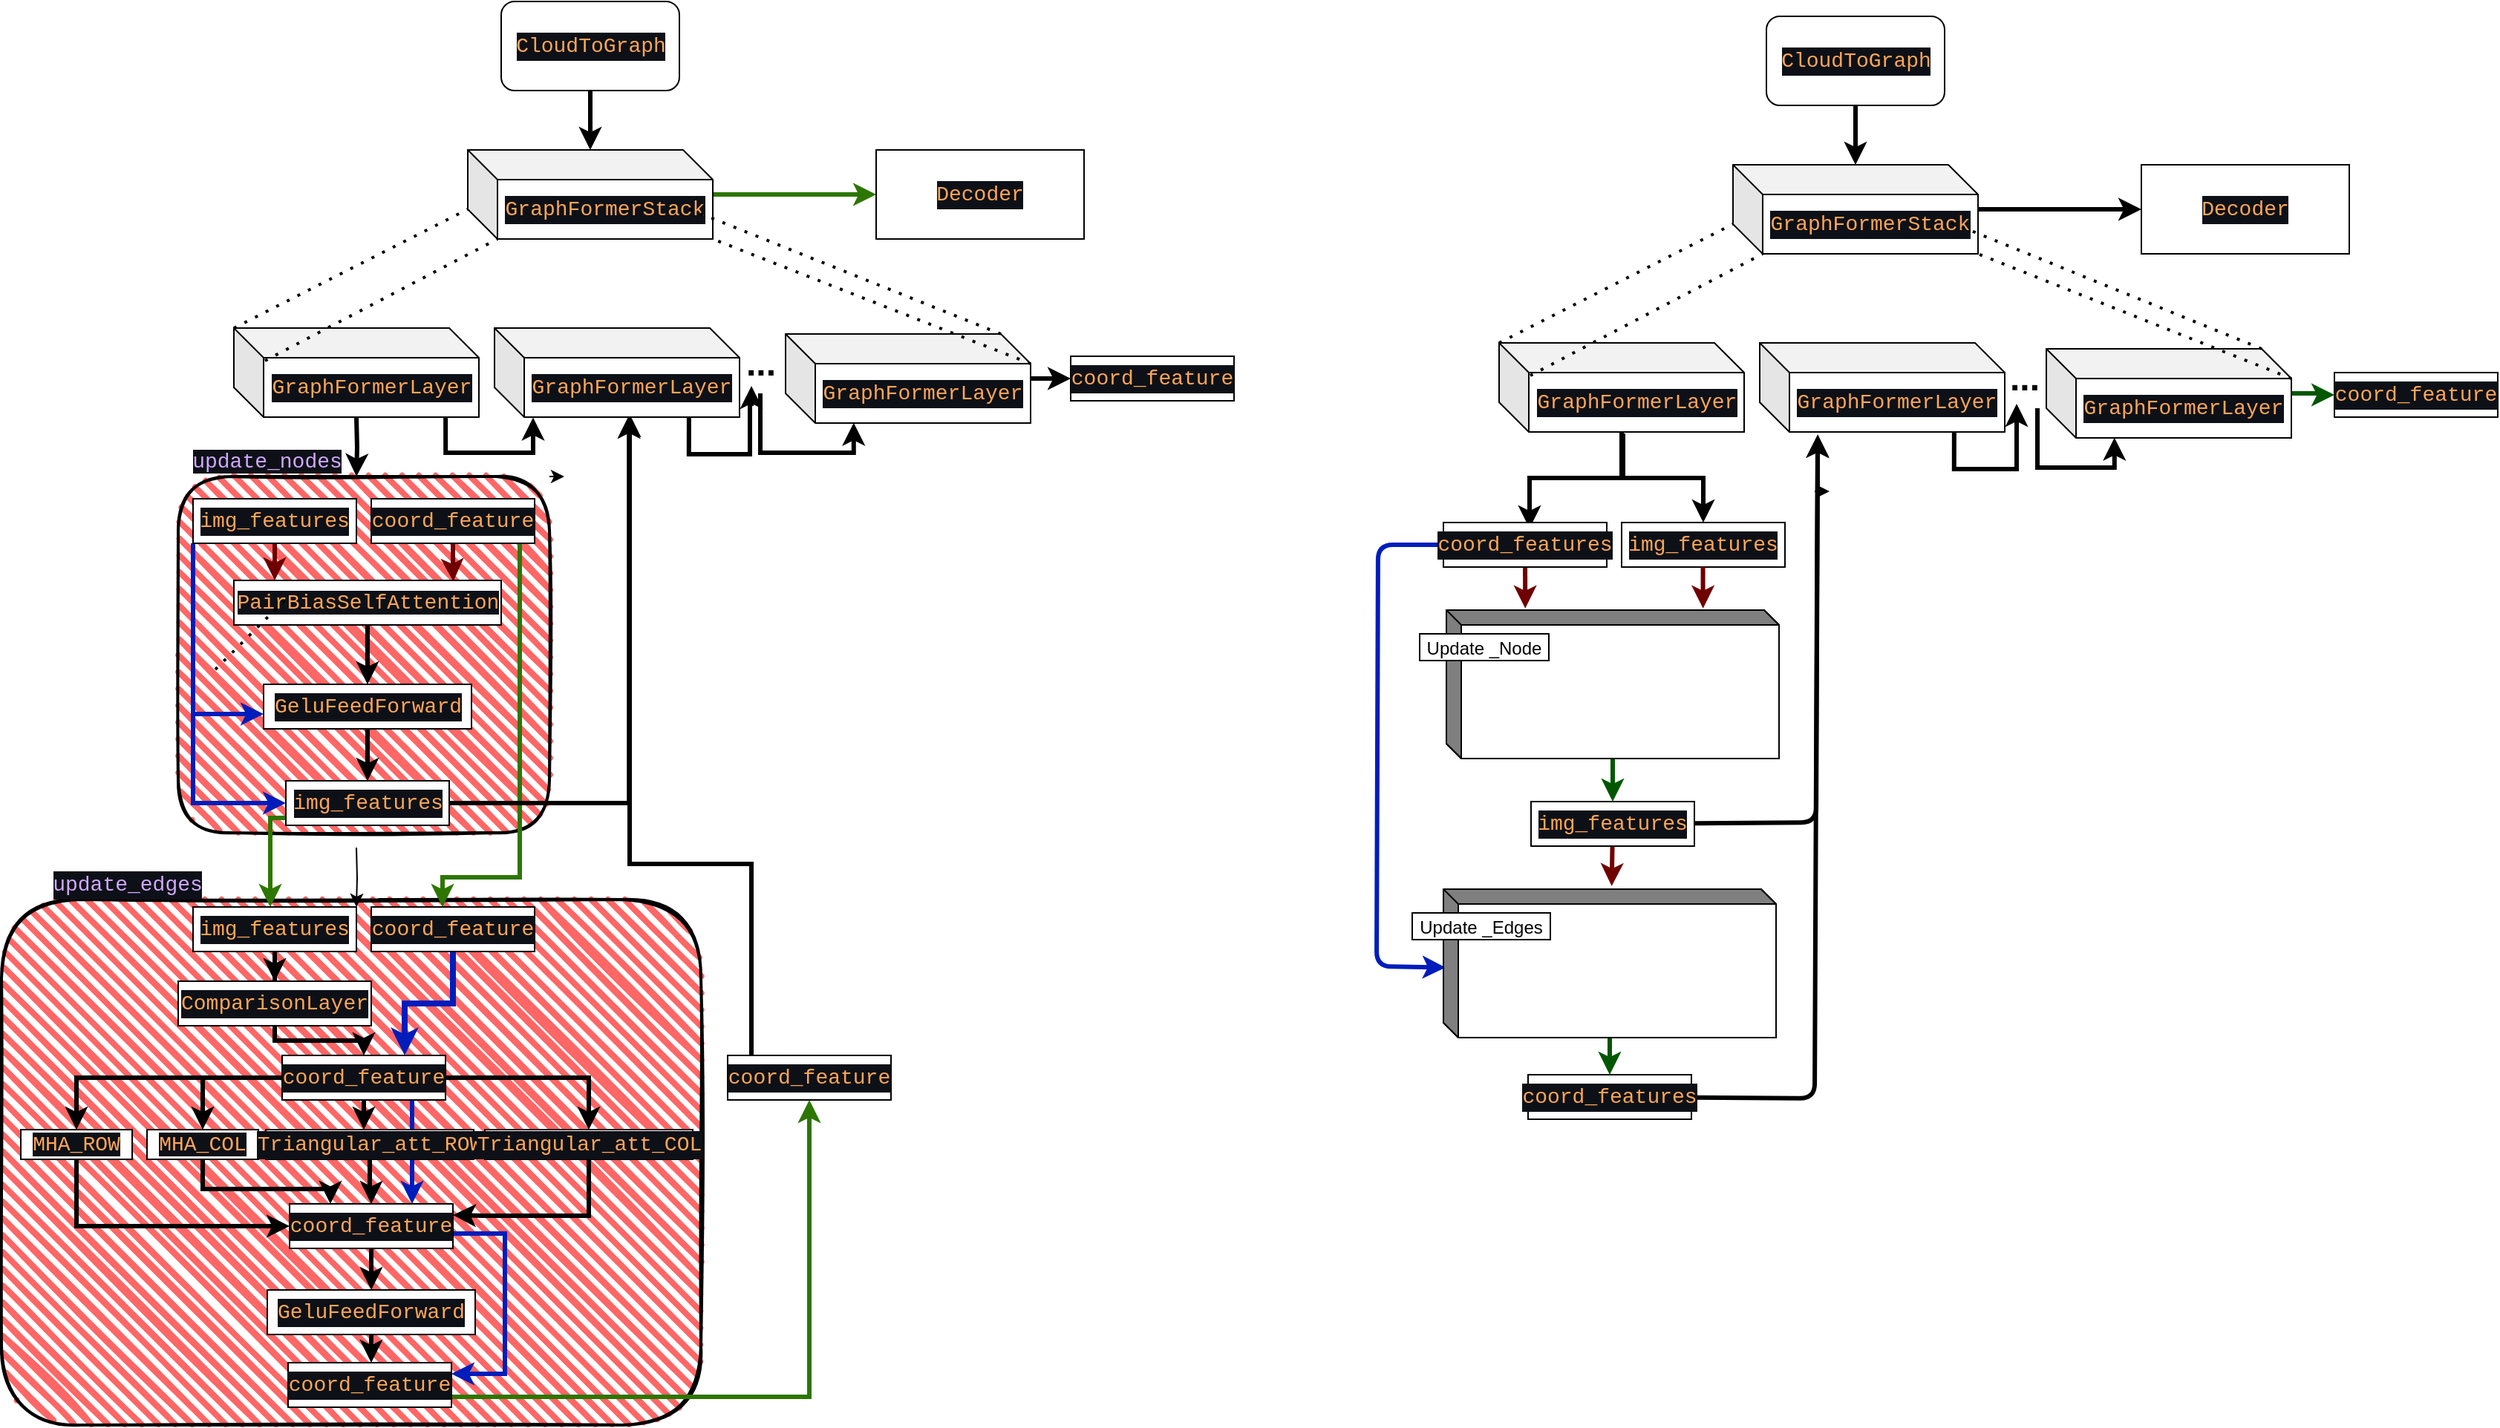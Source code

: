 <mxfile>
    <diagram id="juUsAsUJFjaYeXpi62h6" name="Page-1">
        <mxGraphModel dx="1123" dy="828" grid="0" gridSize="1" guides="1" tooltips="1" connect="1" arrows="1" fold="1" page="1" pageScale="1" pageWidth="850" pageHeight="1400" background="#ffffff" math="0" shadow="0">
            <root>
                <mxCell id="0"/>
                <mxCell id="1" parent="0"/>
                <mxCell id="124" value="" style="rounded=1;whiteSpace=wrap;html=1;strokeWidth=2;fillWeight=4;hachureGap=8;hachureAngle=45;sketch=1;fillColor=#FF6666;" parent="1" vertex="1">
                    <mxGeometry x="11" y="625" width="471" height="354" as="geometry"/>
                </mxCell>
                <mxCell id="110" value="" style="rounded=1;whiteSpace=wrap;html=1;strokeWidth=2;fillWeight=4;hachureGap=8;hachureAngle=45;sketch=1;fillColor=#FF6666;" parent="1" vertex="1">
                    <mxGeometry x="130" y="340" width="250" height="240" as="geometry"/>
                </mxCell>
                <mxCell id="6" style="edgeStyle=orthogonalEdgeStyle;rounded=0;orthogonalLoop=1;jettySize=auto;html=1;strokeWidth=3;strokeColor=#000000;" parent="1" source="2" target="5" edge="1">
                    <mxGeometry relative="1" as="geometry"/>
                </mxCell>
                <mxCell id="2" value="&lt;div style=&quot;color: rgb(201 , 209 , 217) ; background-color: rgb(13 , 17 , 23) ; font-family: &amp;#34;consolas&amp;#34; , &amp;#34;courier new&amp;#34; , monospace ; font-size: 14px ; line-height: 19px&quot;&gt;&lt;span style=&quot;color: #ffa657&quot;&gt;CloudToGraph&lt;/span&gt;&lt;/div&gt;" style="rounded=1;whiteSpace=wrap;html=1;" parent="1" vertex="1">
                    <mxGeometry x="347.5" y="20" width="120" height="60" as="geometry"/>
                </mxCell>
                <mxCell id="108" style="edgeStyle=orthogonalEdgeStyle;rounded=0;orthogonalLoop=1;jettySize=auto;html=1;entryX=0;entryY=0.5;entryDx=0;entryDy=0;strokeColor=#2D7600;strokeWidth=3;fillColor=#60a917;" parent="1" source="5" target="106" edge="1">
                    <mxGeometry relative="1" as="geometry"/>
                </mxCell>
                <mxCell id="5" value="&lt;div style=&quot;color: rgb(201 , 209 , 217) ; background-color: rgb(13 , 17 , 23) ; font-family: &amp;#34;consolas&amp;#34; , &amp;#34;courier new&amp;#34; , monospace ; font-size: 14px ; line-height: 19px&quot;&gt;&lt;span style=&quot;color: #ffa657&quot;&gt;GraphFormerStack&lt;/span&gt;&lt;/div&gt;" style="shape=cube;whiteSpace=wrap;html=1;boundedLbl=1;backgroundOutline=1;darkOpacity=0.05;darkOpacity2=0.1;" parent="1" vertex="1">
                    <mxGeometry x="325" y="120" width="165" height="60" as="geometry"/>
                </mxCell>
                <mxCell id="22" style="edgeStyle=orthogonalEdgeStyle;rounded=0;orthogonalLoop=1;jettySize=auto;html=1;strokeWidth=3;strokeColor=#000000;" parent="1" edge="1">
                    <mxGeometry relative="1" as="geometry">
                        <mxPoint x="250" y="300" as="sourcePoint"/>
                        <mxPoint x="250" y="340" as="targetPoint"/>
                    </mxGeometry>
                </mxCell>
                <mxCell id="132" style="edgeStyle=orthogonalEdgeStyle;rounded=0;orthogonalLoop=1;jettySize=auto;html=1;strokeColor=#000000;strokeWidth=3;entryX=0.125;entryY=1.005;entryDx=0;entryDy=0;entryPerimeter=0;" parent="1" edge="1">
                    <mxGeometry relative="1" as="geometry">
                        <mxPoint x="310.059" y="300" as="sourcePoint"/>
                        <mxPoint x="369.0" y="300.3" as="targetPoint"/>
                        <Array as="points">
                            <mxPoint x="310" y="324"/>
                            <mxPoint x="369" y="324"/>
                        </Array>
                    </mxGeometry>
                </mxCell>
                <mxCell id="133" style="edgeStyle=orthogonalEdgeStyle;rounded=0;orthogonalLoop=1;jettySize=auto;html=1;strokeColor=#000000;strokeWidth=3;" parent="1" edge="1">
                    <mxGeometry relative="1" as="geometry">
                        <mxPoint x="473.941" y="300" as="sourcePoint"/>
                        <mxPoint x="516" y="279" as="targetPoint"/>
                        <Array as="points">
                            <mxPoint x="474" y="325"/>
                            <mxPoint x="515" y="325"/>
                            <mxPoint x="515" y="291"/>
                            <mxPoint x="516" y="291"/>
                        </Array>
                    </mxGeometry>
                </mxCell>
                <mxCell id="39" style="edgeStyle=orthogonalEdgeStyle;rounded=0;orthogonalLoop=1;jettySize=auto;html=1;entryX=0.5;entryY=0;entryDx=0;entryDy=0;" parent="1" edge="1">
                    <mxGeometry relative="1" as="geometry">
                        <mxPoint x="250" y="590" as="sourcePoint"/>
                        <mxPoint x="250" y="630" as="targetPoint"/>
                    </mxGeometry>
                </mxCell>
                <mxCell id="47" style="edgeStyle=orthogonalEdgeStyle;rounded=0;orthogonalLoop=1;jettySize=auto;html=1;exitX=1;exitY=0;exitDx=0;exitDy=0;" parent="1" edge="1">
                    <mxGeometry relative="1" as="geometry">
                        <mxPoint x="390" y="340" as="targetPoint"/>
                        <mxPoint x="380" y="340" as="sourcePoint"/>
                    </mxGeometry>
                </mxCell>
                <mxCell id="43" style="edgeStyle=orthogonalEdgeStyle;rounded=0;orthogonalLoop=1;jettySize=auto;html=1;fillColor=#60a917;strokeColor=#2D7600;strokeWidth=3;" parent="1" source="24" edge="1">
                    <mxGeometry relative="1" as="geometry">
                        <mxPoint x="308" y="630" as="targetPoint"/>
                        <Array as="points">
                            <mxPoint x="360" y="610"/>
                            <mxPoint x="308" y="610"/>
                        </Array>
                    </mxGeometry>
                </mxCell>
                <mxCell id="111" style="edgeStyle=orthogonalEdgeStyle;rounded=0;orthogonalLoop=1;jettySize=auto;html=1;strokeWidth=3;entryX=0.821;entryY=0.022;entryDx=0;entryDy=0;entryPerimeter=0;fillColor=#a20025;strokeColor=#6F0000;" parent="1" source="24" target="26" edge="1">
                    <mxGeometry relative="1" as="geometry">
                        <mxPoint x="317" y="400" as="targetPoint"/>
                        <Array as="points">
                            <mxPoint x="315" y="405"/>
                            <mxPoint x="315" y="405"/>
                        </Array>
                    </mxGeometry>
                </mxCell>
                <mxCell id="24" value="&lt;div style=&quot;color: rgb(201 , 209 , 217) ; background-color: rgb(13 , 17 , 23) ; font-family: &amp;#34;consolas&amp;#34; , &amp;#34;courier new&amp;#34; , monospace ; font-size: 14px ; line-height: 19px&quot;&gt;&lt;span style=&quot;color: #ffa657&quot;&gt;coord_feature&lt;/span&gt;&lt;/div&gt;" style="rounded=0;whiteSpace=wrap;html=1;" parent="1" vertex="1">
                    <mxGeometry x="260" y="355" width="110" height="30" as="geometry"/>
                </mxCell>
                <mxCell id="32" style="edgeStyle=orthogonalEdgeStyle;rounded=0;orthogonalLoop=1;jettySize=auto;html=1;entryX=0.5;entryY=0;entryDx=0;entryDy=0;strokeWidth=3;fillColor=#a20025;strokeColor=#000000;" parent="1" source="26" target="27" edge="1">
                    <mxGeometry relative="1" as="geometry"/>
                </mxCell>
                <mxCell id="26" value="&lt;br&gt;&lt;span style=&quot;color: rgb(255 , 166 , 87) ; background-color: rgb(13 , 17 , 23) ; font-family: &amp;#34;consolas&amp;#34; , &amp;#34;courier new&amp;#34; , monospace ; font-size: 14px&quot;&gt;PairBiasSelfAttention&lt;/span&gt;&lt;br&gt;&lt;br&gt;" style="rounded=0;whiteSpace=wrap;html=1;" parent="1" vertex="1">
                    <mxGeometry x="167.5" y="410" width="180" height="30" as="geometry"/>
                </mxCell>
                <mxCell id="35" style="edgeStyle=orthogonalEdgeStyle;rounded=0;orthogonalLoop=1;jettySize=auto;html=1;entryX=0.5;entryY=0;entryDx=0;entryDy=0;fillColor=#a20025;strokeWidth=3;strokeColor=#000000;" parent="1" source="27" target="34" edge="1">
                    <mxGeometry relative="1" as="geometry"/>
                </mxCell>
                <mxCell id="27" value="&#10;&#10;&lt;div style=&quot;color: rgb(201, 209, 217); background-color: rgb(13, 17, 23); font-family: consolas, &amp;quot;courier new&amp;quot;, monospace; font-weight: normal; font-size: 14px; line-height: 19px;&quot;&gt;&lt;div&gt;&lt;span style=&quot;color: #ffa657&quot;&gt;GeluFeedForward&lt;/span&gt;&lt;/div&gt;&lt;/div&gt;&#10;&#10;" style="rounded=0;whiteSpace=wrap;html=1;" parent="1" vertex="1">
                    <mxGeometry x="187.5" y="480" width="140" height="30" as="geometry"/>
                </mxCell>
                <mxCell id="30" style="edgeStyle=orthogonalEdgeStyle;rounded=0;orthogonalLoop=1;jettySize=auto;html=1;strokeWidth=3;fillColor=#a20025;strokeColor=#6F0000;" parent="1" source="28" edge="1">
                    <mxGeometry relative="1" as="geometry">
                        <mxPoint x="195" y="410" as="targetPoint"/>
                        <Array as="points">
                            <mxPoint x="195" y="410"/>
                        </Array>
                    </mxGeometry>
                </mxCell>
                <mxCell id="33" style="edgeStyle=orthogonalEdgeStyle;rounded=0;orthogonalLoop=1;jettySize=auto;html=1;strokeWidth=3;fillColor=#0050ef;strokeColor=#001DBC;" parent="1" source="28" target="27" edge="1">
                    <mxGeometry relative="1" as="geometry">
                        <mxPoint x="160" y="490" as="targetPoint"/>
                        <Array as="points">
                            <mxPoint x="140" y="370"/>
                            <mxPoint x="140" y="500"/>
                        </Array>
                    </mxGeometry>
                </mxCell>
                <mxCell id="36" style="edgeStyle=orthogonalEdgeStyle;rounded=0;orthogonalLoop=1;jettySize=auto;html=1;entryX=0;entryY=0.5;entryDx=0;entryDy=0;fillColor=#0050ef;strokeColor=#001DBC;strokeWidth=3;" parent="1" source="28" target="34" edge="1">
                    <mxGeometry relative="1" as="geometry">
                        <Array as="points">
                            <mxPoint x="140" y="370"/>
                            <mxPoint x="140" y="560"/>
                        </Array>
                    </mxGeometry>
                </mxCell>
                <mxCell id="28" value="&lt;div style=&quot;color: rgb(201 , 209 , 217) ; background-color: rgb(13 , 17 , 23) ; font-family: &amp;#34;consolas&amp;#34; , &amp;#34;courier new&amp;#34; , monospace ; font-size: 14px ; line-height: 19px&quot;&gt;&lt;span style=&quot;color: #ffa657&quot;&gt;img_features&lt;/span&gt;&lt;/div&gt;" style="rounded=0;whiteSpace=wrap;html=1;" parent="1" vertex="1">
                    <mxGeometry x="140" y="355" width="110" height="30" as="geometry"/>
                </mxCell>
                <mxCell id="46" style="edgeStyle=orthogonalEdgeStyle;rounded=0;orthogonalLoop=1;jettySize=auto;html=1;fillColor=#60a917;strokeColor=#2D7600;strokeWidth=3;" parent="1" source="34" edge="1">
                    <mxGeometry relative="1" as="geometry">
                        <mxPoint x="192" y="630" as="targetPoint"/>
                        <Array as="points">
                            <mxPoint x="192" y="570"/>
                        </Array>
                    </mxGeometry>
                </mxCell>
                <mxCell id="103" style="edgeStyle=orthogonalEdgeStyle;rounded=0;orthogonalLoop=1;jettySize=auto;html=1;fillColor=#008a00;strokeWidth=3;strokeColor=#000000;entryX=0.549;entryY=0.983;entryDx=0;entryDy=0;entryPerimeter=0;" parent="1" source="34" target="147" edge="1">
                    <mxGeometry relative="1" as="geometry">
                        <mxPoint x="433" y="294" as="targetPoint"/>
                    </mxGeometry>
                </mxCell>
                <mxCell id="34" value="&lt;div style=&quot;color: rgb(201 , 209 , 217) ; background-color: rgb(13 , 17 , 23) ; font-family: &amp;#34;consolas&amp;#34; , &amp;#34;courier new&amp;#34; , monospace ; font-size: 14px ; line-height: 19px&quot;&gt;&lt;span style=&quot;color: rgb(255 , 166 , 87)&quot;&gt;img_features&lt;/span&gt;&lt;br&gt;&lt;/div&gt;" style="rounded=0;whiteSpace=wrap;html=1;" parent="1" vertex="1">
                    <mxGeometry x="202.5" y="545" width="110" height="30" as="geometry"/>
                </mxCell>
                <mxCell id="44" value="&#10;&#10;&lt;span style=&quot;color: rgb(210, 168, 255); font-family: consolas, &amp;quot;courier new&amp;quot;, monospace; font-size: 14px; font-style: normal; font-weight: 400; letter-spacing: normal; text-align: center; text-indent: 0px; text-transform: none; word-spacing: 0px; background-color: rgb(13, 17, 23); display: inline; float: none;&quot;&gt;update_nodes&lt;/span&gt;&#10;&#10;" style="text;html=1;strokeColor=none;fillColor=none;align=center;verticalAlign=middle;whiteSpace=wrap;rounded=0;" parent="1" vertex="1">
                    <mxGeometry x="170" y="320" width="40" height="20" as="geometry"/>
                </mxCell>
                <mxCell id="45" value="&#10;&#10;&lt;br style=&quot;color: rgb(240, 240, 240); font-family: helvetica; font-size: 12px; font-style: normal; font-weight: 400; letter-spacing: normal; text-align: center; text-indent: 0px; text-transform: none; word-spacing: 0px; background-color: rgb(42, 42, 42);&quot;&gt;&lt;br style=&quot;color: rgb(240, 240, 240); font-family: helvetica; font-size: 12px; font-style: normal; font-weight: 400; letter-spacing: normal; text-align: center; text-indent: 0px; text-transform: none; word-spacing: 0px; background-color: rgb(42, 42, 42);&quot;&gt;&lt;div style=&quot;font-style: normal; font-weight: normal; letter-spacing: normal; text-align: center; text-indent: 0px; text-transform: none; word-spacing: 0px; color: rgb(201, 209, 217); background-color: rgb(13, 17, 23); font-family: consolas, &amp;quot;courier new&amp;quot;, monospace; font-size: 14px; line-height: 19px;&quot;&gt;&lt;div&gt;&lt;span style=&quot;color: rgb(210 , 168 , 255)&quot;&gt;update_edges&lt;/span&gt;&lt;/div&gt;&lt;/div&gt;&lt;br style=&quot;color: rgb(240, 240, 240); font-family: helvetica; font-size: 12px; font-style: normal; font-weight: 400; letter-spacing: normal; text-align: center; text-indent: 0px; text-transform: none; word-spacing: 0px; background-color: rgb(42, 42, 42);&quot;&gt;&#10;&#10;" style="text;html=1;strokeColor=none;fillColor=none;align=center;verticalAlign=middle;whiteSpace=wrap;rounded=0;" parent="1" vertex="1">
                    <mxGeometry x="76" y="593" width="40" height="30" as="geometry"/>
                </mxCell>
                <mxCell id="53" style="edgeStyle=orthogonalEdgeStyle;rounded=0;orthogonalLoop=1;jettySize=auto;html=1;entryX=0.75;entryY=0;entryDx=0;entryDy=0;fillColor=#0050ef;strokeColor=#001DBC;strokeWidth=4;" parent="1" source="48" target="52" edge="1">
                    <mxGeometry relative="1" as="geometry"/>
                </mxCell>
                <mxCell id="48" value="&lt;div style=&quot;color: rgb(201 , 209 , 217) ; background-color: rgb(13 , 17 , 23) ; font-family: &amp;#34;consolas&amp;#34; , &amp;#34;courier new&amp;#34; , monospace ; font-size: 14px ; line-height: 19px&quot;&gt;&lt;span style=&quot;color: #ffa657&quot;&gt;coord_feature&lt;/span&gt;&lt;/div&gt;" style="rounded=0;whiteSpace=wrap;html=1;" parent="1" vertex="1">
                    <mxGeometry x="260" y="630" width="110" height="30" as="geometry"/>
                </mxCell>
                <mxCell id="51" style="edgeStyle=orthogonalEdgeStyle;rounded=0;orthogonalLoop=1;jettySize=auto;html=1;fillColor=#a20025;strokeWidth=3;strokeColor=#000000;" parent="1" source="49" target="50" edge="1">
                    <mxGeometry relative="1" as="geometry"/>
                </mxCell>
                <mxCell id="49" value="&lt;div style=&quot;color: rgb(201 , 209 , 217) ; background-color: rgb(13 , 17 , 23) ; font-family: &amp;#34;consolas&amp;#34; , &amp;#34;courier new&amp;#34; , monospace ; font-size: 14px ; line-height: 19px&quot;&gt;&lt;span style=&quot;color: #ffa657&quot;&gt;img_features&lt;/span&gt;&lt;/div&gt;" style="rounded=0;whiteSpace=wrap;html=1;" parent="1" vertex="1">
                    <mxGeometry x="140" y="630" width="110" height="30" as="geometry"/>
                </mxCell>
                <mxCell id="72" style="edgeStyle=orthogonalEdgeStyle;rounded=0;orthogonalLoop=1;jettySize=auto;html=1;fillColor=#a20025;strokeWidth=3;strokeColor=#000000;" parent="1" source="50" target="52" edge="1">
                    <mxGeometry relative="1" as="geometry">
                        <Array as="points">
                            <mxPoint x="195" y="720"/>
                            <mxPoint x="255" y="720"/>
                        </Array>
                    </mxGeometry>
                </mxCell>
                <mxCell id="50" value="&#10;&#10;&lt;div style=&quot;color: rgb(201, 209, 217); background-color: rgb(13, 17, 23); font-family: consolas, &amp;quot;courier new&amp;quot;, monospace; font-weight: normal; font-size: 14px; line-height: 19px;&quot;&gt;&lt;div&gt;&lt;span style=&quot;color: #ffa657&quot;&gt;ComparisonLayer&lt;/span&gt;&lt;/div&gt;&lt;/div&gt;&#10;&#10;" style="rounded=0;whiteSpace=wrap;html=1;" parent="1" vertex="1">
                    <mxGeometry x="130" y="680" width="130" height="30" as="geometry"/>
                </mxCell>
                <mxCell id="66" style="edgeStyle=orthogonalEdgeStyle;rounded=0;orthogonalLoop=1;jettySize=auto;html=1;fillColor=#a20025;strokeWidth=3;strokeColor=#000000;" parent="1" source="52" target="61" edge="1">
                    <mxGeometry relative="1" as="geometry">
                        <Array as="points">
                            <mxPoint x="310" y="780"/>
                            <mxPoint x="310" y="780"/>
                        </Array>
                    </mxGeometry>
                </mxCell>
                <mxCell id="68" style="edgeStyle=orthogonalEdgeStyle;rounded=0;orthogonalLoop=1;jettySize=auto;html=1;fillColor=#a20025;strokeWidth=3;strokeColor=#000000;" parent="1" source="52" target="55" edge="1">
                    <mxGeometry relative="1" as="geometry"/>
                </mxCell>
                <mxCell id="70" style="edgeStyle=orthogonalEdgeStyle;rounded=0;orthogonalLoop=1;jettySize=auto;html=1;fillColor=#a20025;strokeWidth=3;strokeColor=#000000;" parent="1" source="52" target="63" edge="1">
                    <mxGeometry relative="1" as="geometry"/>
                </mxCell>
                <mxCell id="79" style="edgeStyle=orthogonalEdgeStyle;rounded=0;orthogonalLoop=1;jettySize=auto;html=1;entryX=0.75;entryY=0;entryDx=0;entryDy=0;fillColor=#0050ef;strokeColor=#001DBC;strokeWidth=3;" parent="1" source="52" target="73" edge="1">
                    <mxGeometry relative="1" as="geometry">
                        <Array as="points">
                            <mxPoint x="288" y="795"/>
                        </Array>
                    </mxGeometry>
                </mxCell>
                <mxCell id="127" style="edgeStyle=orthogonalEdgeStyle;rounded=0;orthogonalLoop=1;jettySize=auto;html=1;entryX=0.5;entryY=0;entryDx=0;entryDy=0;strokeColor=#000000;strokeWidth=3;" parent="1" source="52" target="56" edge="1">
                    <mxGeometry relative="1" as="geometry"/>
                </mxCell>
                <mxCell id="52" value="&lt;div style=&quot;color: rgb(201 , 209 , 217) ; background-color: rgb(13 , 17 , 23) ; font-family: &amp;#34;consolas&amp;#34; , &amp;#34;courier new&amp;#34; , monospace ; font-size: 14px ; line-height: 19px&quot;&gt;&lt;span style=&quot;color: #ffa657&quot;&gt;coord_feature&lt;/span&gt;&lt;/div&gt;" style="rounded=0;whiteSpace=wrap;html=1;" parent="1" vertex="1">
                    <mxGeometry x="200" y="730" width="110" height="30" as="geometry"/>
                </mxCell>
                <mxCell id="75" style="edgeStyle=orthogonalEdgeStyle;rounded=0;orthogonalLoop=1;jettySize=auto;html=1;entryX=0;entryY=0.5;entryDx=0;entryDy=0;fillColor=#a20025;strokeWidth=3;strokeColor=#000000;" parent="1" source="55" target="73" edge="1">
                    <mxGeometry relative="1" as="geometry">
                        <Array as="points">
                            <mxPoint x="62" y="845"/>
                        </Array>
                    </mxGeometry>
                </mxCell>
                <mxCell id="55" value="&lt;span style=&quot;color: rgb(255 , 166 , 87) ; background-color: rgb(13 , 17 , 23) ; font-family: &amp;#34;consolas&amp;#34; , &amp;#34;courier new&amp;#34; , monospace ; font-size: 14px&quot;&gt;MHA_ROW&lt;/span&gt;" style="rounded=0;whiteSpace=wrap;html=1;" parent="1" vertex="1">
                    <mxGeometry x="24" y="780" width="75" height="20" as="geometry"/>
                </mxCell>
                <mxCell id="76" style="edgeStyle=orthogonalEdgeStyle;rounded=0;orthogonalLoop=1;jettySize=auto;html=1;entryX=0.25;entryY=0;entryDx=0;entryDy=0;fillColor=#a20025;strokeWidth=3;strokeColor=#000000;" parent="1" source="56" target="73" edge="1">
                    <mxGeometry relative="1" as="geometry">
                        <mxPoint x="240" y="820" as="targetPoint"/>
                        <Array as="points">
                            <mxPoint x="147" y="820"/>
                            <mxPoint x="233" y="820"/>
                        </Array>
                    </mxGeometry>
                </mxCell>
                <mxCell id="56" value="&lt;span style=&quot;color: rgb(255 , 166 , 87) ; background-color: rgb(13 , 17 , 23) ; font-family: &amp;#34;consolas&amp;#34; , &amp;#34;courier new&amp;#34; , monospace ; font-size: 14px&quot;&gt;MHA_COL&lt;/span&gt;" style="rounded=0;whiteSpace=wrap;html=1;" parent="1" vertex="1">
                    <mxGeometry x="109" y="780" width="75" height="20" as="geometry"/>
                </mxCell>
                <mxCell id="60" style="edgeStyle=orthogonalEdgeStyle;rounded=0;orthogonalLoop=1;jettySize=auto;html=1;exitX=0.5;exitY=1;exitDx=0;exitDy=0;" parent="1" source="55" target="55" edge="1">
                    <mxGeometry relative="1" as="geometry"/>
                </mxCell>
                <mxCell id="77" style="edgeStyle=orthogonalEdgeStyle;rounded=0;orthogonalLoop=1;jettySize=auto;html=1;fillColor=#a20025;strokeWidth=3;strokeColor=#000000;" parent="1" source="61" target="73" edge="1">
                    <mxGeometry relative="1" as="geometry"/>
                </mxCell>
                <mxCell id="61" value="&lt;div style=&quot;color: rgb(201 , 209 , 217) ; background-color: rgb(13 , 17 , 23) ; font-family: &amp;#34;consolas&amp;#34; , &amp;#34;courier new&amp;#34; , monospace ; font-size: 14px ; line-height: 19px&quot;&gt;&lt;span style=&quot;color: #ffa657&quot;&gt;Triangular_att_ROW&lt;/span&gt;&lt;/div&gt;" style="rounded=0;whiteSpace=wrap;html=1;" parent="1" vertex="1">
                    <mxGeometry x="189" y="780" width="140" height="20" as="geometry"/>
                </mxCell>
                <mxCell id="85" style="edgeStyle=orthogonalEdgeStyle;rounded=0;orthogonalLoop=1;jettySize=auto;html=1;entryX=1;entryY=0.25;entryDx=0;entryDy=0;fillColor=#a20025;strokeWidth=3;strokeColor=#000000;" parent="1" source="63" target="73" edge="1">
                    <mxGeometry relative="1" as="geometry">
                        <Array as="points">
                            <mxPoint x="406" y="838"/>
                            <mxPoint x="335" y="838"/>
                        </Array>
                    </mxGeometry>
                </mxCell>
                <mxCell id="63" value="&lt;div style=&quot;color: rgb(201 , 209 , 217) ; background-color: rgb(13 , 17 , 23) ; font-family: &amp;#34;consolas&amp;#34; , &amp;#34;courier new&amp;#34; , monospace ; font-size: 14px ; line-height: 19px&quot;&gt;&lt;span style=&quot;color: #ffa657&quot;&gt;Triangular_att_COL&lt;/span&gt;&lt;/div&gt;" style="rounded=0;whiteSpace=wrap;html=1;" parent="1" vertex="1">
                    <mxGeometry x="336.5" y="780" width="140" height="20" as="geometry"/>
                </mxCell>
                <mxCell id="81" style="edgeStyle=orthogonalEdgeStyle;rounded=0;orthogonalLoop=1;jettySize=auto;html=1;strokeColor=#000000;strokeWidth=3;" parent="1" source="73" target="80" edge="1">
                    <mxGeometry relative="1" as="geometry"/>
                </mxCell>
                <mxCell id="84" style="edgeStyle=orthogonalEdgeStyle;rounded=0;orthogonalLoop=1;jettySize=auto;html=1;entryX=1;entryY=0.25;entryDx=0;entryDy=0;fillColor=#0050ef;strokeColor=#001DBC;strokeWidth=3;" parent="1" source="73" target="82" edge="1">
                    <mxGeometry relative="1" as="geometry">
                        <Array as="points">
                            <mxPoint x="350" y="850"/>
                            <mxPoint x="350" y="945"/>
                        </Array>
                    </mxGeometry>
                </mxCell>
                <mxCell id="73" value="&lt;div style=&quot;color: rgb(201 , 209 , 217) ; background-color: rgb(13 , 17 , 23) ; font-family: &amp;#34;consolas&amp;#34; , &amp;#34;courier new&amp;#34; , monospace ; font-size: 14px ; line-height: 19px&quot;&gt;&lt;span style=&quot;color: #ffa657&quot;&gt;coord_feature&lt;/span&gt;&lt;/div&gt;" style="rounded=0;whiteSpace=wrap;html=1;" parent="1" vertex="1">
                    <mxGeometry x="205" y="830" width="110" height="30" as="geometry"/>
                </mxCell>
                <mxCell id="83" style="edgeStyle=orthogonalEdgeStyle;rounded=0;orthogonalLoop=1;jettySize=auto;html=1;strokeColor=#000000;strokeWidth=3;" parent="1" source="80" target="82" edge="1">
                    <mxGeometry relative="1" as="geometry">
                        <Array as="points">
                            <mxPoint x="259" y="940"/>
                            <mxPoint x="259" y="940"/>
                        </Array>
                    </mxGeometry>
                </mxCell>
                <mxCell id="80" value="&#10;&#10;&lt;div style=&quot;color: rgb(201, 209, 217); background-color: rgb(13, 17, 23); font-family: consolas, &amp;quot;courier new&amp;quot;, monospace; font-weight: normal; font-size: 14px; line-height: 19px;&quot;&gt;&lt;div&gt;&lt;span style=&quot;color: #ffa657&quot;&gt;GeluFeedForward&lt;/span&gt;&lt;/div&gt;&lt;/div&gt;&#10;&#10;" style="rounded=0;whiteSpace=wrap;html=1;" parent="1" vertex="1">
                    <mxGeometry x="190" y="888" width="140" height="30" as="geometry"/>
                </mxCell>
                <mxCell id="100" style="edgeStyle=orthogonalEdgeStyle;rounded=0;orthogonalLoop=1;jettySize=auto;html=1;entryX=0.5;entryY=1;entryDx=0;entryDy=0;fillColor=#60a917;strokeColor=#2D7600;strokeWidth=3;" parent="1" source="82" target="86" edge="1">
                    <mxGeometry relative="1" as="geometry">
                        <Array as="points">
                            <mxPoint x="555" y="960"/>
                        </Array>
                    </mxGeometry>
                </mxCell>
                <mxCell id="82" value="&lt;div style=&quot;color: rgb(201 , 209 , 217) ; background-color: rgb(13 , 17 , 23) ; font-family: &amp;#34;consolas&amp;#34; , &amp;#34;courier new&amp;#34; , monospace ; font-size: 14px ; line-height: 19px&quot;&gt;&lt;span style=&quot;color: #ffa657&quot;&gt;coord_feature&lt;/span&gt;&lt;/div&gt;" style="rounded=0;whiteSpace=wrap;html=1;" parent="1" vertex="1">
                    <mxGeometry x="204" y="937" width="110" height="30" as="geometry"/>
                </mxCell>
                <mxCell id="128" style="edgeStyle=orthogonalEdgeStyle;rounded=0;orthogonalLoop=1;jettySize=auto;html=1;strokeColor=#000000;strokeWidth=3;entryX=0.549;entryY=0.983;entryDx=0;entryDy=0;entryPerimeter=0;" parent="1" source="86" target="147" edge="1">
                    <mxGeometry relative="1" as="geometry">
                        <mxPoint x="434" y="296" as="targetPoint"/>
                        <Array as="points">
                            <mxPoint x="516" y="601"/>
                            <mxPoint x="434" y="601"/>
                            <mxPoint x="434" y="298"/>
                            <mxPoint x="434" y="298"/>
                        </Array>
                    </mxGeometry>
                </mxCell>
                <mxCell id="86" value="&lt;div style=&quot;color: rgb(201 , 209 , 217) ; background-color: rgb(13 , 17 , 23) ; font-family: &amp;#34;consolas&amp;#34; , &amp;#34;courier new&amp;#34; , monospace ; font-size: 14px ; line-height: 19px&quot;&gt;&lt;span style=&quot;color: #ffa657&quot;&gt;coord_feature&lt;/span&gt;&lt;/div&gt;" style="rounded=0;whiteSpace=wrap;html=1;" parent="1" vertex="1">
                    <mxGeometry x="500" y="730" width="110" height="30" as="geometry"/>
                </mxCell>
                <mxCell id="106" value="&lt;div style=&quot;color: rgb(201 , 209 , 217) ; background-color: rgb(13 , 17 , 23) ; font-family: &amp;#34;consolas&amp;#34; , &amp;#34;courier new&amp;#34; , monospace ; font-size: 14px ; line-height: 19px&quot;&gt;&lt;span style=&quot;color: #ffa657&quot;&gt;Decoder&lt;/span&gt;&lt;/div&gt;" style="whiteSpace=wrap;html=1;" parent="1" vertex="1">
                    <mxGeometry x="600" y="120" width="140" height="60" as="geometry"/>
                </mxCell>
                <mxCell id="153" style="edgeStyle=orthogonalEdgeStyle;rounded=0;orthogonalLoop=1;jettySize=auto;html=1;entryX=0.278;entryY=0.997;entryDx=0;entryDy=0;entryPerimeter=0;strokeColor=#000000;strokeWidth=3;" parent="1" source="129" target="148" edge="1">
                    <mxGeometry relative="1" as="geometry">
                        <Array as="points">
                            <mxPoint x="522" y="324"/>
                            <mxPoint x="585" y="324"/>
                        </Array>
                    </mxGeometry>
                </mxCell>
                <mxCell id="129" value="&lt;font color=&quot;#000000&quot;&gt;...&lt;/font&gt;" style="text;strokeColor=none;fillColor=none;html=1;fontSize=24;fontStyle=1;verticalAlign=middle;align=center;" parent="1" vertex="1">
                    <mxGeometry x="472" y="244" width="100" height="40" as="geometry"/>
                </mxCell>
                <mxCell id="135" value="" style="endArrow=none;dashed=1;html=1;dashPattern=1 3;strokeWidth=2;" parent="1" edge="1">
                    <mxGeometry width="50" height="50" relative="1" as="geometry">
                        <mxPoint x="155" y="470" as="sourcePoint"/>
                        <mxPoint x="205" y="420" as="targetPoint"/>
                    </mxGeometry>
                </mxCell>
                <mxCell id="143" value="&lt;div style=&quot;color: rgb(201 , 209 , 217) ; background-color: rgb(13 , 17 , 23) ; font-family: &amp;#34;consolas&amp;#34; , &amp;#34;courier new&amp;#34; , monospace ; font-size: 14px ; line-height: 19px&quot;&gt;&lt;span style=&quot;color: #ffa657&quot;&gt;GraphFormerLayer&lt;/span&gt;&lt;/div&gt;" style="shape=cube;whiteSpace=wrap;html=1;boundedLbl=1;backgroundOutline=1;darkOpacity=0.05;darkOpacity2=0.1;" parent="1" vertex="1">
                    <mxGeometry x="167.5" y="240" width="165" height="60" as="geometry"/>
                </mxCell>
                <mxCell id="144" value="" style="endArrow=none;dashed=1;html=1;dashPattern=1 3;strokeWidth=2;strokeColor=#000000;entryX=0;entryY=0;entryDx=0;entryDy=40;entryPerimeter=0;exitX=0;exitY=0;exitDx=0;exitDy=0;exitPerimeter=0;" parent="1" source="143" target="5" edge="1">
                    <mxGeometry width="50" height="50" relative="1" as="geometry">
                        <mxPoint x="506" y="267" as="sourcePoint"/>
                        <mxPoint x="556" y="217" as="targetPoint"/>
                    </mxGeometry>
                </mxCell>
                <mxCell id="145" value="" style="endArrow=none;dashed=1;html=1;dashPattern=1 3;strokeWidth=2;strokeColor=#000000;entryX=0;entryY=0;entryDx=20;entryDy=60;entryPerimeter=0;exitX=0.127;exitY=0.367;exitDx=0;exitDy=0;exitPerimeter=0;" parent="1" source="143" target="5" edge="1">
                    <mxGeometry width="50" height="50" relative="1" as="geometry">
                        <mxPoint x="349" y="234" as="sourcePoint"/>
                        <mxPoint x="326" y="161" as="targetPoint"/>
                    </mxGeometry>
                </mxCell>
                <mxCell id="147" value="&lt;div style=&quot;color: rgb(201 , 209 , 217) ; background-color: rgb(13 , 17 , 23) ; font-family: &amp;#34;consolas&amp;#34; , &amp;#34;courier new&amp;#34; , monospace ; font-size: 14px ; line-height: 19px&quot;&gt;&lt;span style=&quot;color: #ffa657&quot;&gt;GraphFormerLayer&lt;/span&gt;&lt;/div&gt;" style="shape=cube;whiteSpace=wrap;html=1;boundedLbl=1;backgroundOutline=1;darkOpacity=0.05;darkOpacity2=0.1;" parent="1" vertex="1">
                    <mxGeometry x="343" y="240" width="165" height="60" as="geometry"/>
                </mxCell>
                <mxCell id="152" style="edgeStyle=orthogonalEdgeStyle;rounded=0;orthogonalLoop=1;jettySize=auto;html=1;strokeColor=#000000;strokeWidth=3;" parent="1" source="148" target="151" edge="1">
                    <mxGeometry relative="1" as="geometry"/>
                </mxCell>
                <mxCell id="148" value="&lt;div style=&quot;color: rgb(201 , 209 , 217) ; background-color: rgb(13 , 17 , 23) ; font-family: &amp;#34;consolas&amp;#34; , &amp;#34;courier new&amp;#34; , monospace ; font-size: 14px ; line-height: 19px&quot;&gt;&lt;span style=&quot;color: #ffa657&quot;&gt;GraphFormerLayer&lt;/span&gt;&lt;/div&gt;" style="shape=cube;whiteSpace=wrap;html=1;boundedLbl=1;backgroundOutline=1;darkOpacity=0.05;darkOpacity2=0.1;" parent="1" vertex="1">
                    <mxGeometry x="539" y="244" width="165" height="60" as="geometry"/>
                </mxCell>
                <mxCell id="149" value="" style="endArrow=none;dashed=1;html=1;dashPattern=1 3;strokeWidth=2;strokeColor=#000000;entryX=1;entryY=1;entryDx=0;entryDy=0;entryPerimeter=0;exitX=0;exitY=0;exitDx=165;exitDy=20;exitPerimeter=0;" parent="1" source="148" target="5" edge="1">
                    <mxGeometry width="50" height="50" relative="1" as="geometry">
                        <mxPoint x="168.5" y="241" as="sourcePoint"/>
                        <mxPoint x="326" y="161" as="targetPoint"/>
                    </mxGeometry>
                </mxCell>
                <mxCell id="150" value="" style="endArrow=none;dashed=1;html=1;dashPattern=1 3;strokeWidth=2;strokeColor=#000000;entryX=0.891;entryY=0.65;entryDx=0;entryDy=0;entryPerimeter=0;exitX=0;exitY=0;exitDx=145;exitDy=0;exitPerimeter=0;" parent="1" source="148" target="5" edge="1">
                    <mxGeometry width="50" height="50" relative="1" as="geometry">
                        <mxPoint x="169.5" y="242" as="sourcePoint"/>
                        <mxPoint x="327" y="162" as="targetPoint"/>
                    </mxGeometry>
                </mxCell>
                <mxCell id="151" value="&lt;div style=&quot;color: rgb(201 , 209 , 217) ; background-color: rgb(13 , 17 , 23) ; font-family: &amp;#34;consolas&amp;#34; , &amp;#34;courier new&amp;#34; , monospace ; font-size: 14px ; line-height: 19px&quot;&gt;&lt;span style=&quot;color: #ffa657&quot;&gt;coord_feature&lt;/span&gt;&lt;/div&gt;" style="rounded=0;whiteSpace=wrap;html=1;" parent="1" vertex="1">
                    <mxGeometry x="731" y="259" width="110" height="30" as="geometry"/>
                </mxCell>
                <mxCell id="156" style="edgeStyle=orthogonalEdgeStyle;rounded=0;orthogonalLoop=1;jettySize=auto;html=1;strokeWidth=3;strokeColor=#000000;" parent="1" source="157" target="159" edge="1">
                    <mxGeometry relative="1" as="geometry"/>
                </mxCell>
                <mxCell id="157" value="&lt;div style=&quot;color: rgb(201 , 209 , 217) ; background-color: rgb(13 , 17 , 23) ; font-family: &amp;#34;consolas&amp;#34; , &amp;#34;courier new&amp;#34; , monospace ; font-size: 14px ; line-height: 19px&quot;&gt;&lt;span style=&quot;color: #ffa657&quot;&gt;CloudToGraph&lt;/span&gt;&lt;/div&gt;" style="rounded=1;whiteSpace=wrap;html=1;" parent="1" vertex="1">
                    <mxGeometry x="1199.5" y="30" width="120" height="60" as="geometry"/>
                </mxCell>
                <mxCell id="158" style="edgeStyle=orthogonalEdgeStyle;rounded=0;orthogonalLoop=1;jettySize=auto;html=1;entryX=0;entryY=0.5;entryDx=0;entryDy=0;strokeWidth=3;fillColor=#60a917;strokeColor=#000000;" parent="1" source="159" target="211" edge="1">
                    <mxGeometry relative="1" as="geometry"/>
                </mxCell>
                <mxCell id="159" value="&lt;div style=&quot;color: rgb(201 , 209 , 217) ; background-color: rgb(13 , 17 , 23) ; font-family: &amp;#34;consolas&amp;#34; , &amp;#34;courier new&amp;#34; , monospace ; font-size: 14px ; line-height: 19px&quot;&gt;&lt;span style=&quot;color: #ffa657&quot;&gt;GraphFormerStack&lt;/span&gt;&lt;/div&gt;" style="shape=cube;whiteSpace=wrap;html=1;boundedLbl=1;backgroundOutline=1;darkOpacity=0.05;darkOpacity2=0.1;" parent="1" vertex="1">
                    <mxGeometry x="1177" y="130" width="165" height="60" as="geometry"/>
                </mxCell>
                <mxCell id="160" style="edgeStyle=orthogonalEdgeStyle;rounded=0;orthogonalLoop=1;jettySize=auto;html=1;strokeWidth=3;strokeColor=#000000;" parent="1" edge="1">
                    <mxGeometry relative="1" as="geometry">
                        <mxPoint x="1102" y="310" as="sourcePoint"/>
                        <mxPoint x="1040" y="375" as="targetPoint"/>
                        <Array as="points">
                            <mxPoint x="1102" y="341"/>
                            <mxPoint x="1040" y="341"/>
                        </Array>
                    </mxGeometry>
                </mxCell>
                <mxCell id="162" style="edgeStyle=orthogonalEdgeStyle;rounded=0;orthogonalLoop=1;jettySize=auto;html=1;strokeColor=#000000;strokeWidth=3;" parent="1" edge="1">
                    <mxGeometry relative="1" as="geometry">
                        <mxPoint x="1325.941" y="310" as="sourcePoint"/>
                        <mxPoint x="1368" y="291" as="targetPoint"/>
                        <Array as="points">
                            <mxPoint x="1326" y="335"/>
                            <mxPoint x="1368" y="335"/>
                        </Array>
                    </mxGeometry>
                </mxCell>
                <mxCell id="164" style="edgeStyle=orthogonalEdgeStyle;rounded=0;orthogonalLoop=1;jettySize=auto;html=1;exitX=1;exitY=0;exitDx=0;exitDy=0;" parent="1" edge="1">
                    <mxGeometry relative="1" as="geometry">
                        <mxPoint x="1242" y="350" as="targetPoint"/>
                        <mxPoint x="1232" y="350" as="sourcePoint"/>
                    </mxGeometry>
                </mxCell>
                <mxCell id="211" value="&lt;div style=&quot;color: rgb(201 , 209 , 217) ; background-color: rgb(13 , 17 , 23) ; font-family: &amp;#34;consolas&amp;#34; , &amp;#34;courier new&amp;#34; , monospace ; font-size: 14px ; line-height: 19px&quot;&gt;&lt;span style=&quot;color: #ffa657&quot;&gt;Decoder&lt;/span&gt;&lt;/div&gt;" style="whiteSpace=wrap;html=1;" parent="1" vertex="1">
                    <mxGeometry x="1452" y="130" width="140" height="60" as="geometry"/>
                </mxCell>
                <mxCell id="212" style="edgeStyle=orthogonalEdgeStyle;rounded=0;orthogonalLoop=1;jettySize=auto;html=1;entryX=0.278;entryY=0.997;entryDx=0;entryDy=0;entryPerimeter=0;strokeColor=#000000;strokeWidth=3;" parent="1" source="213" target="220" edge="1">
                    <mxGeometry relative="1" as="geometry">
                        <Array as="points">
                            <mxPoint x="1382" y="334"/>
                            <mxPoint x="1434" y="334"/>
                        </Array>
                    </mxGeometry>
                </mxCell>
                <mxCell id="213" value="&lt;font color=&quot;#000000&quot;&gt;...&lt;/font&gt;" style="text;strokeColor=none;fillColor=none;html=1;fontSize=24;fontStyle=1;verticalAlign=middle;align=center;" parent="1" vertex="1">
                    <mxGeometry x="1323" y="254" width="100" height="40" as="geometry"/>
                </mxCell>
                <mxCell id="214" value="" style="endArrow=none;dashed=1;html=1;dashPattern=1 3;strokeWidth=2;" parent="1" edge="1">
                    <mxGeometry width="50" height="50" relative="1" as="geometry">
                        <mxPoint x="1007" y="480" as="sourcePoint"/>
                        <mxPoint x="1057" y="430" as="targetPoint"/>
                    </mxGeometry>
                </mxCell>
                <mxCell id="215" value="&lt;div style=&quot;color: rgb(201 , 209 , 217) ; background-color: rgb(13 , 17 , 23) ; font-family: &amp;#34;consolas&amp;#34; , &amp;#34;courier new&amp;#34; , monospace ; font-size: 14px ; line-height: 19px&quot;&gt;&lt;span style=&quot;color: #ffa657&quot;&gt;GraphFormerLayer&lt;/span&gt;&lt;/div&gt;" style="shape=cube;whiteSpace=wrap;html=1;boundedLbl=1;backgroundOutline=1;darkOpacity=0.05;darkOpacity2=0.1;" parent="1" vertex="1">
                    <mxGeometry x="1019.5" y="250" width="165" height="60" as="geometry"/>
                </mxCell>
                <mxCell id="216" value="" style="endArrow=none;dashed=1;html=1;dashPattern=1 3;strokeWidth=2;strokeColor=#000000;entryX=0;entryY=0;entryDx=0;entryDy=40;entryPerimeter=0;exitX=0;exitY=0;exitDx=0;exitDy=0;exitPerimeter=0;" parent="1" source="215" target="159" edge="1">
                    <mxGeometry width="50" height="50" relative="1" as="geometry">
                        <mxPoint x="1358" y="277" as="sourcePoint"/>
                        <mxPoint x="1408" y="227" as="targetPoint"/>
                    </mxGeometry>
                </mxCell>
                <mxCell id="217" value="" style="endArrow=none;dashed=1;html=1;dashPattern=1 3;strokeWidth=2;strokeColor=#000000;entryX=0;entryY=0;entryDx=20;entryDy=60;entryPerimeter=0;exitX=0.127;exitY=0.367;exitDx=0;exitDy=0;exitPerimeter=0;" parent="1" source="215" target="159" edge="1">
                    <mxGeometry width="50" height="50" relative="1" as="geometry">
                        <mxPoint x="1201" y="244" as="sourcePoint"/>
                        <mxPoint x="1178" y="171" as="targetPoint"/>
                    </mxGeometry>
                </mxCell>
                <mxCell id="218" value="&lt;div style=&quot;color: rgb(201 , 209 , 217) ; background-color: rgb(13 , 17 , 23) ; font-family: &amp;#34;consolas&amp;#34; , &amp;#34;courier new&amp;#34; , monospace ; font-size: 14px ; line-height: 19px&quot;&gt;&lt;span style=&quot;color: #ffa657&quot;&gt;GraphFormerLayer&lt;/span&gt;&lt;/div&gt;" style="shape=cube;whiteSpace=wrap;html=1;boundedLbl=1;backgroundOutline=1;darkOpacity=0.05;darkOpacity2=0.1;" parent="1" vertex="1">
                    <mxGeometry x="1195" y="250" width="165" height="60" as="geometry"/>
                </mxCell>
                <mxCell id="219" style="edgeStyle=orthogonalEdgeStyle;rounded=0;orthogonalLoop=1;jettySize=auto;html=1;strokeColor=#005700;strokeWidth=3;fillColor=#008a00;" parent="1" source="220" target="223" edge="1">
                    <mxGeometry relative="1" as="geometry"/>
                </mxCell>
                <mxCell id="220" value="&lt;div style=&quot;color: rgb(201 , 209 , 217) ; background-color: rgb(13 , 17 , 23) ; font-family: &amp;#34;consolas&amp;#34; , &amp;#34;courier new&amp;#34; , monospace ; font-size: 14px ; line-height: 19px&quot;&gt;&lt;span style=&quot;color: #ffa657&quot;&gt;GraphFormerLayer&lt;/span&gt;&lt;/div&gt;" style="shape=cube;whiteSpace=wrap;html=1;boundedLbl=1;backgroundOutline=1;darkOpacity=0.05;darkOpacity2=0.1;" parent="1" vertex="1">
                    <mxGeometry x="1388" y="254" width="165" height="60" as="geometry"/>
                </mxCell>
                <mxCell id="221" value="" style="endArrow=none;dashed=1;html=1;dashPattern=1 3;strokeWidth=2;strokeColor=#000000;entryX=1;entryY=1;entryDx=0;entryDy=0;entryPerimeter=0;exitX=0;exitY=0;exitDx=165;exitDy=20;exitPerimeter=0;" parent="1" source="220" target="159" edge="1">
                    <mxGeometry width="50" height="50" relative="1" as="geometry">
                        <mxPoint x="1020.5" y="251" as="sourcePoint"/>
                        <mxPoint x="1178" y="171" as="targetPoint"/>
                    </mxGeometry>
                </mxCell>
                <mxCell id="222" value="" style="endArrow=none;dashed=1;html=1;dashPattern=1 3;strokeWidth=2;strokeColor=#000000;entryX=0.891;entryY=0.65;entryDx=0;entryDy=0;entryPerimeter=0;exitX=0;exitY=0;exitDx=145;exitDy=0;exitPerimeter=0;" parent="1" source="220" target="159" edge="1">
                    <mxGeometry width="50" height="50" relative="1" as="geometry">
                        <mxPoint x="1021.5" y="252" as="sourcePoint"/>
                        <mxPoint x="1179" y="172" as="targetPoint"/>
                    </mxGeometry>
                </mxCell>
                <mxCell id="223" value="&lt;div style=&quot;color: rgb(201 , 209 , 217) ; background-color: rgb(13 , 17 , 23) ; font-family: &amp;#34;consolas&amp;#34; , &amp;#34;courier new&amp;#34; , monospace ; font-size: 14px ; line-height: 19px&quot;&gt;&lt;span style=&quot;color: #ffa657&quot;&gt;coord_feature&lt;/span&gt;&lt;/div&gt;" style="rounded=0;whiteSpace=wrap;html=1;" parent="1" vertex="1">
                    <mxGeometry x="1582" y="270" width="110" height="30" as="geometry"/>
                </mxCell>
                <mxCell id="253" style="edgeStyle=none;html=1;entryX=0.006;entryY=0.528;entryDx=0;entryDy=0;entryPerimeter=0;strokeColor=#001DBC;strokeWidth=3;fillColor=#0050ef;exitX=0;exitY=0.5;exitDx=0;exitDy=0;" parent="1" source="229" target="250" edge="1">
                    <mxGeometry relative="1" as="geometry">
                        <Array as="points">
                            <mxPoint x="938" y="386"/>
                            <mxPoint x="937" y="670"/>
                        </Array>
                    </mxGeometry>
                </mxCell>
                <mxCell id="228" value="&lt;div style=&quot;color: rgb(201 , 209 , 217) ; background-color: rgb(13 , 17 , 23) ; font-family: &amp;#34;consolas&amp;#34; , &amp;#34;courier new&amp;#34; , monospace ; font-size: 14px ; line-height: 19px&quot;&gt;&lt;span style=&quot;color: rgb(255 , 166 , 87)&quot;&gt;img_features&lt;/span&gt;&lt;br&gt;&lt;/div&gt;" style="rounded=0;whiteSpace=wrap;html=1;" parent="1" vertex="1">
                    <mxGeometry x="1102" y="371" width="110" height="30" as="geometry"/>
                </mxCell>
                <mxCell id="237" style="edgeStyle=none;html=1;entryX=0.236;entryY=-0.002;entryDx=0;entryDy=0;entryPerimeter=0;strokeColor=#6F0000;strokeWidth=3;fillColor=#a20025;" parent="1" source="229" edge="1">
                    <mxGeometry relative="1" as="geometry">
                        <mxPoint x="1037.1" y="428.826" as="targetPoint"/>
                    </mxGeometry>
                </mxCell>
                <mxCell id="229" value="&lt;div style=&quot;color: rgb(201 , 209 , 217) ; background-color: rgb(13 , 17 , 23) ; font-family: &amp;#34;consolas&amp;#34; , &amp;#34;courier new&amp;#34; , monospace ; font-size: 14px ; line-height: 19px&quot;&gt;&lt;span style=&quot;color: #ffa657&quot;&gt;coord_features&lt;/span&gt;&lt;/div&gt;" style="rounded=0;whiteSpace=wrap;html=1;" parent="1" vertex="1">
                    <mxGeometry x="982" y="371" width="110" height="30" as="geometry"/>
                </mxCell>
                <mxCell id="231" style="edgeStyle=orthogonalEdgeStyle;rounded=0;orthogonalLoop=1;jettySize=auto;html=1;strokeWidth=3;strokeColor=#000000;entryX=0.5;entryY=0;entryDx=0;entryDy=0;" parent="1" target="228" edge="1">
                    <mxGeometry relative="1" as="geometry">
                        <mxPoint x="1103" y="311" as="sourcePoint"/>
                        <mxPoint x="1041" y="376" as="targetPoint"/>
                        <Array as="points">
                            <mxPoint x="1103" y="341"/>
                            <mxPoint x="1157" y="341"/>
                        </Array>
                    </mxGeometry>
                </mxCell>
                <mxCell id="238" style="edgeStyle=none;html=1;entryX=0.236;entryY=-0.002;entryDx=0;entryDy=0;entryPerimeter=0;strokeColor=#6F0000;strokeWidth=3;fillColor=#a20025;" parent="1" edge="1">
                    <mxGeometry relative="1" as="geometry">
                        <mxPoint x="1156.765" y="401" as="sourcePoint"/>
                        <mxPoint x="1156.83" y="428.826" as="targetPoint"/>
                    </mxGeometry>
                </mxCell>
                <mxCell id="252" style="edgeStyle=none;html=1;entryX=0.506;entryY=-0.021;entryDx=0;entryDy=0;entryPerimeter=0;strokeColor=#6F0000;strokeWidth=3;fillColor=#a20025;" parent="1" source="243" target="250" edge="1">
                    <mxGeometry relative="1" as="geometry"/>
                </mxCell>
                <mxCell id="258" style="edgeStyle=none;html=1;entryX=0.237;entryY=1.028;entryDx=0;entryDy=0;entryPerimeter=0;strokeWidth=3;fillColor=#008a00;strokeColor=#000000;" parent="1" source="243" target="218" edge="1">
                    <mxGeometry relative="1" as="geometry">
                        <Array as="points">
                            <mxPoint x="1233" y="573"/>
                        </Array>
                    </mxGeometry>
                </mxCell>
                <mxCell id="243" value="&lt;div style=&quot;color: rgb(201 , 209 , 217) ; background-color: rgb(13 , 17 , 23) ; font-family: &amp;#34;consolas&amp;#34; , &amp;#34;courier new&amp;#34; , monospace ; font-size: 14px ; line-height: 19px&quot;&gt;&lt;span style=&quot;color: rgb(255 , 166 , 87)&quot;&gt;img_features&lt;/span&gt;&lt;br&gt;&lt;/div&gt;" style="rounded=0;whiteSpace=wrap;html=1;" parent="1" vertex="1">
                    <mxGeometry x="1041" y="559" width="110" height="30" as="geometry"/>
                </mxCell>
                <mxCell id="248" style="edgeStyle=none;html=1;strokeColor=#005700;strokeWidth=3;fillColor=#008a00;" parent="1" source="245" target="243" edge="1">
                    <mxGeometry relative="1" as="geometry"/>
                </mxCell>
                <mxCell id="245" value="" style="html=1;dashed=0;whitespace=wrap;shape=mxgraph.dfd.externalEntity" parent="1" vertex="1">
                    <mxGeometry x="984" y="430" width="224" height="100" as="geometry"/>
                </mxCell>
                <mxCell id="246" value="Update _Node" style="autosize=1;part=1;resizable=0;strokeColor=inherit;fillColor=inherit;gradientColor=inherit;" parent="245" vertex="1">
                    <mxGeometry width="87" height="18" relative="1" as="geometry">
                        <mxPoint x="-18" y="16" as="offset"/>
                    </mxGeometry>
                </mxCell>
                <mxCell id="257" style="edgeStyle=none;html=1;strokeColor=#005700;strokeWidth=3;fillColor=#008a00;" parent="1" source="250" target="256" edge="1">
                    <mxGeometry relative="1" as="geometry"/>
                </mxCell>
                <mxCell id="250" value="" style="html=1;dashed=0;whitespace=wrap;shape=mxgraph.dfd.externalEntity" parent="1" vertex="1">
                    <mxGeometry x="982" y="618" width="224" height="100" as="geometry"/>
                </mxCell>
                <mxCell id="251" value="Update _Edges" style="autosize=1;part=1;resizable=0;strokeColor=inherit;fillColor=inherit;gradientColor=inherit;" parent="250" vertex="1">
                    <mxGeometry width="93" height="18" relative="1" as="geometry">
                        <mxPoint x="-21" y="16" as="offset"/>
                    </mxGeometry>
                </mxCell>
                <mxCell id="259" style="edgeStyle=none;html=1;strokeWidth=3;strokeColor=#000000;" parent="1" source="256" edge="1">
                    <mxGeometry relative="1" as="geometry">
                        <mxPoint x="1234" y="312" as="targetPoint"/>
                        <Array as="points">
                            <mxPoint x="1232" y="759"/>
                        </Array>
                    </mxGeometry>
                </mxCell>
                <mxCell id="256" value="&lt;div style=&quot;color: rgb(201 , 209 , 217) ; background-color: rgb(13 , 17 , 23) ; font-family: &amp;#34;consolas&amp;#34; , &amp;#34;courier new&amp;#34; , monospace ; font-size: 14px ; line-height: 19px&quot;&gt;&lt;span style=&quot;color: #ffa657&quot;&gt;coord_features&lt;/span&gt;&lt;/div&gt;" style="rounded=0;whiteSpace=wrap;html=1;" parent="1" vertex="1">
                    <mxGeometry x="1039" y="743" width="110" height="30" as="geometry"/>
                </mxCell>
            </root>
        </mxGraphModel>
    </diagram>
</mxfile>